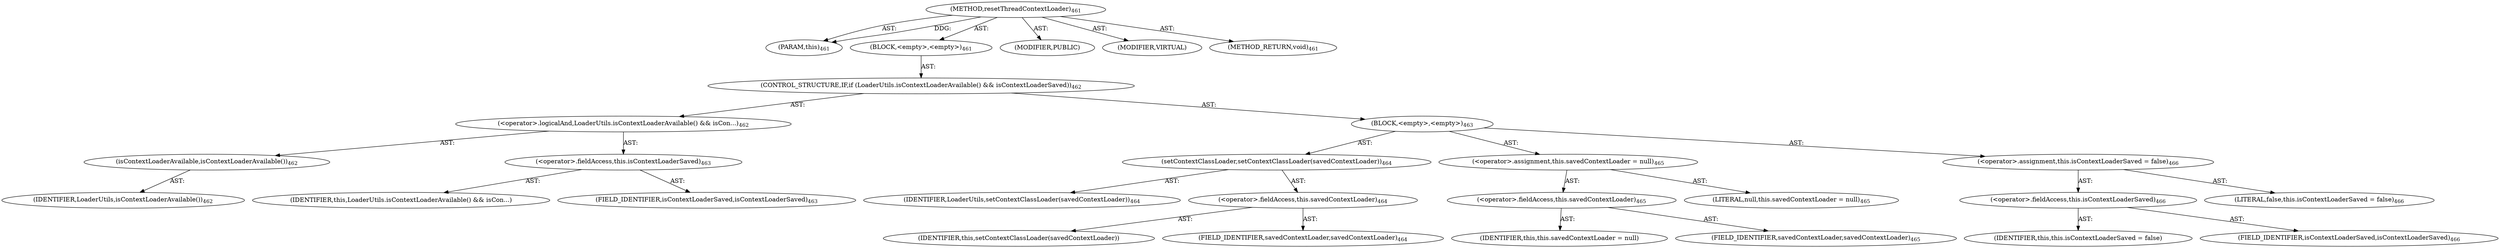 digraph "resetThreadContextLoader" {  
"111669149711" [label = <(METHOD,resetThreadContextLoader)<SUB>461</SUB>> ]
"115964117042" [label = <(PARAM,this)<SUB>461</SUB>> ]
"25769803807" [label = <(BLOCK,&lt;empty&gt;,&lt;empty&gt;)<SUB>461</SUB>> ]
"47244640271" [label = <(CONTROL_STRUCTURE,IF,if (LoaderUtils.isContextLoaderAvailable() &amp;&amp; isContextLoaderSaved))<SUB>462</SUB>> ]
"30064771261" [label = <(&lt;operator&gt;.logicalAnd,LoaderUtils.isContextLoaderAvailable() &amp;&amp; isCon...)<SUB>462</SUB>> ]
"30064771262" [label = <(isContextLoaderAvailable,isContextLoaderAvailable())<SUB>462</SUB>> ]
"68719476920" [label = <(IDENTIFIER,LoaderUtils,isContextLoaderAvailable())<SUB>462</SUB>> ]
"30064771263" [label = <(&lt;operator&gt;.fieldAccess,this.isContextLoaderSaved)<SUB>463</SUB>> ]
"68719476921" [label = <(IDENTIFIER,this,LoaderUtils.isContextLoaderAvailable() &amp;&amp; isCon...)> ]
"55834574916" [label = <(FIELD_IDENTIFIER,isContextLoaderSaved,isContextLoaderSaved)<SUB>463</SUB>> ]
"25769803808" [label = <(BLOCK,&lt;empty&gt;,&lt;empty&gt;)<SUB>463</SUB>> ]
"30064771264" [label = <(setContextClassLoader,setContextClassLoader(savedContextLoader))<SUB>464</SUB>> ]
"68719476922" [label = <(IDENTIFIER,LoaderUtils,setContextClassLoader(savedContextLoader))<SUB>464</SUB>> ]
"30064771265" [label = <(&lt;operator&gt;.fieldAccess,this.savedContextLoader)<SUB>464</SUB>> ]
"68719476923" [label = <(IDENTIFIER,this,setContextClassLoader(savedContextLoader))> ]
"55834574917" [label = <(FIELD_IDENTIFIER,savedContextLoader,savedContextLoader)<SUB>464</SUB>> ]
"30064771266" [label = <(&lt;operator&gt;.assignment,this.savedContextLoader = null)<SUB>465</SUB>> ]
"30064771267" [label = <(&lt;operator&gt;.fieldAccess,this.savedContextLoader)<SUB>465</SUB>> ]
"68719476924" [label = <(IDENTIFIER,this,this.savedContextLoader = null)> ]
"55834574918" [label = <(FIELD_IDENTIFIER,savedContextLoader,savedContextLoader)<SUB>465</SUB>> ]
"90194313251" [label = <(LITERAL,null,this.savedContextLoader = null)<SUB>465</SUB>> ]
"30064771268" [label = <(&lt;operator&gt;.assignment,this.isContextLoaderSaved = false)<SUB>466</SUB>> ]
"30064771269" [label = <(&lt;operator&gt;.fieldAccess,this.isContextLoaderSaved)<SUB>466</SUB>> ]
"68719476925" [label = <(IDENTIFIER,this,this.isContextLoaderSaved = false)> ]
"55834574919" [label = <(FIELD_IDENTIFIER,isContextLoaderSaved,isContextLoaderSaved)<SUB>466</SUB>> ]
"90194313252" [label = <(LITERAL,false,this.isContextLoaderSaved = false)<SUB>466</SUB>> ]
"133143986227" [label = <(MODIFIER,PUBLIC)> ]
"133143986228" [label = <(MODIFIER,VIRTUAL)> ]
"128849018895" [label = <(METHOD_RETURN,void)<SUB>461</SUB>> ]
  "111669149711" -> "115964117042"  [ label = "AST: "] 
  "111669149711" -> "25769803807"  [ label = "AST: "] 
  "111669149711" -> "133143986227"  [ label = "AST: "] 
  "111669149711" -> "133143986228"  [ label = "AST: "] 
  "111669149711" -> "128849018895"  [ label = "AST: "] 
  "25769803807" -> "47244640271"  [ label = "AST: "] 
  "47244640271" -> "30064771261"  [ label = "AST: "] 
  "47244640271" -> "25769803808"  [ label = "AST: "] 
  "30064771261" -> "30064771262"  [ label = "AST: "] 
  "30064771261" -> "30064771263"  [ label = "AST: "] 
  "30064771262" -> "68719476920"  [ label = "AST: "] 
  "30064771263" -> "68719476921"  [ label = "AST: "] 
  "30064771263" -> "55834574916"  [ label = "AST: "] 
  "25769803808" -> "30064771264"  [ label = "AST: "] 
  "25769803808" -> "30064771266"  [ label = "AST: "] 
  "25769803808" -> "30064771268"  [ label = "AST: "] 
  "30064771264" -> "68719476922"  [ label = "AST: "] 
  "30064771264" -> "30064771265"  [ label = "AST: "] 
  "30064771265" -> "68719476923"  [ label = "AST: "] 
  "30064771265" -> "55834574917"  [ label = "AST: "] 
  "30064771266" -> "30064771267"  [ label = "AST: "] 
  "30064771266" -> "90194313251"  [ label = "AST: "] 
  "30064771267" -> "68719476924"  [ label = "AST: "] 
  "30064771267" -> "55834574918"  [ label = "AST: "] 
  "30064771268" -> "30064771269"  [ label = "AST: "] 
  "30064771268" -> "90194313252"  [ label = "AST: "] 
  "30064771269" -> "68719476925"  [ label = "AST: "] 
  "30064771269" -> "55834574919"  [ label = "AST: "] 
  "111669149711" -> "115964117042"  [ label = "DDG: "] 
}
